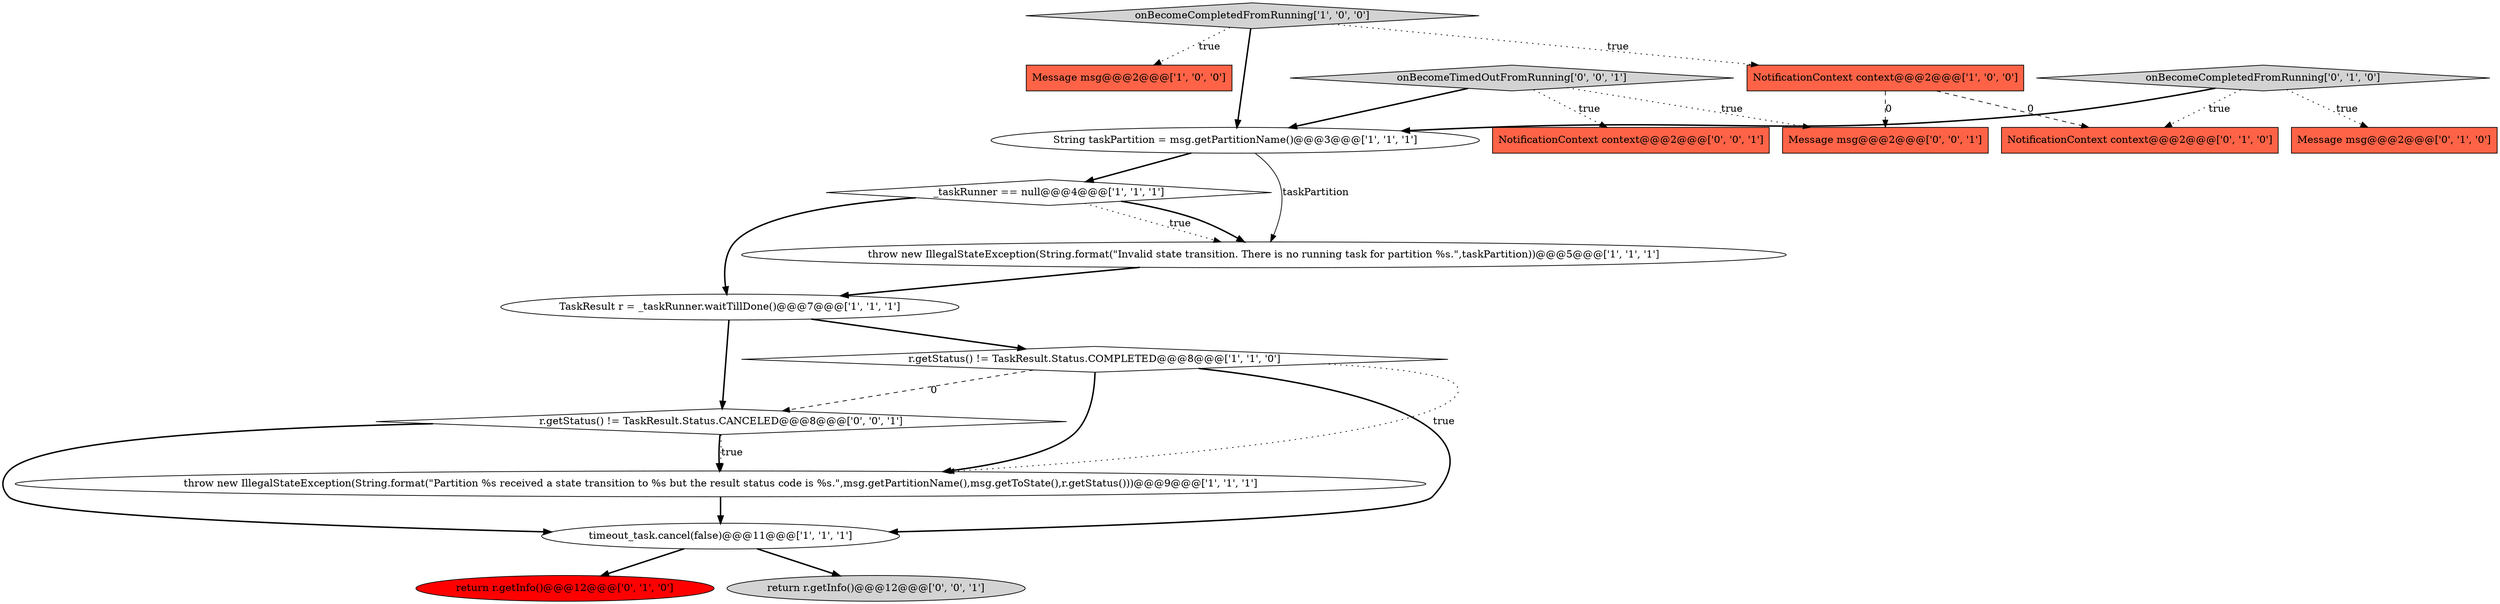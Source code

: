 digraph {
0 [style = filled, label = "Message msg@@@2@@@['1', '0', '0']", fillcolor = tomato, shape = box image = "AAA0AAABBB1BBB"];
16 [style = filled, label = "onBecomeTimedOutFromRunning['0', '0', '1']", fillcolor = lightgray, shape = diamond image = "AAA0AAABBB3BBB"];
6 [style = filled, label = "String taskPartition = msg.getPartitionName()@@@3@@@['1', '1', '1']", fillcolor = white, shape = ellipse image = "AAA0AAABBB1BBB"];
13 [style = filled, label = "NotificationContext context@@@2@@@['0', '1', '0']", fillcolor = tomato, shape = box image = "AAA1AAABBB2BBB"];
10 [style = filled, label = "onBecomeCompletedFromRunning['0', '1', '0']", fillcolor = lightgray, shape = diamond image = "AAA0AAABBB2BBB"];
11 [style = filled, label = "return r.getInfo()@@@12@@@['0', '1', '0']", fillcolor = red, shape = ellipse image = "AAA1AAABBB2BBB"];
8 [style = filled, label = "TaskResult r = _taskRunner.waitTillDone()@@@7@@@['1', '1', '1']", fillcolor = white, shape = ellipse image = "AAA0AAABBB1BBB"];
4 [style = filled, label = "_taskRunner == null@@@4@@@['1', '1', '1']", fillcolor = white, shape = diamond image = "AAA0AAABBB1BBB"];
14 [style = filled, label = "return r.getInfo()@@@12@@@['0', '0', '1']", fillcolor = lightgray, shape = ellipse image = "AAA0AAABBB3BBB"];
7 [style = filled, label = "r.getStatus() != TaskResult.Status.COMPLETED@@@8@@@['1', '1', '0']", fillcolor = white, shape = diamond image = "AAA0AAABBB1BBB"];
15 [style = filled, label = "NotificationContext context@@@2@@@['0', '0', '1']", fillcolor = tomato, shape = box image = "AAA0AAABBB3BBB"];
9 [style = filled, label = "timeout_task.cancel(false)@@@11@@@['1', '1', '1']", fillcolor = white, shape = ellipse image = "AAA0AAABBB1BBB"];
2 [style = filled, label = "throw new IllegalStateException(String.format(\"Partition %s received a state transition to %s but the result status code is %s.\",msg.getPartitionName(),msg.getToState(),r.getStatus()))@@@9@@@['1', '1', '1']", fillcolor = white, shape = ellipse image = "AAA0AAABBB1BBB"];
17 [style = filled, label = "Message msg@@@2@@@['0', '0', '1']", fillcolor = tomato, shape = box image = "AAA0AAABBB3BBB"];
1 [style = filled, label = "throw new IllegalStateException(String.format(\"Invalid state transition. There is no running task for partition %s.\",taskPartition))@@@5@@@['1', '1', '1']", fillcolor = white, shape = ellipse image = "AAA0AAABBB1BBB"];
18 [style = filled, label = "r.getStatus() != TaskResult.Status.CANCELED@@@8@@@['0', '0', '1']", fillcolor = white, shape = diamond image = "AAA0AAABBB3BBB"];
12 [style = filled, label = "Message msg@@@2@@@['0', '1', '0']", fillcolor = tomato, shape = box image = "AAA0AAABBB2BBB"];
3 [style = filled, label = "NotificationContext context@@@2@@@['1', '0', '0']", fillcolor = tomato, shape = box image = "AAA1AAABBB1BBB"];
5 [style = filled, label = "onBecomeCompletedFromRunning['1', '0', '0']", fillcolor = lightgray, shape = diamond image = "AAA0AAABBB1BBB"];
7->2 [style = dotted, label="true"];
10->12 [style = dotted, label="true"];
3->17 [style = dashed, label="0"];
1->8 [style = bold, label=""];
9->11 [style = bold, label=""];
7->18 [style = dashed, label="0"];
4->1 [style = dotted, label="true"];
6->1 [style = solid, label="taskPartition"];
8->18 [style = bold, label=""];
16->6 [style = bold, label=""];
16->17 [style = dotted, label="true"];
5->0 [style = dotted, label="true"];
2->9 [style = bold, label=""];
5->3 [style = dotted, label="true"];
18->2 [style = bold, label=""];
3->13 [style = dashed, label="0"];
10->6 [style = bold, label=""];
8->7 [style = bold, label=""];
7->9 [style = bold, label=""];
6->4 [style = bold, label=""];
5->6 [style = bold, label=""];
10->13 [style = dotted, label="true"];
7->2 [style = bold, label=""];
18->9 [style = bold, label=""];
9->14 [style = bold, label=""];
4->8 [style = bold, label=""];
4->1 [style = bold, label=""];
18->2 [style = dotted, label="true"];
16->15 [style = dotted, label="true"];
}
